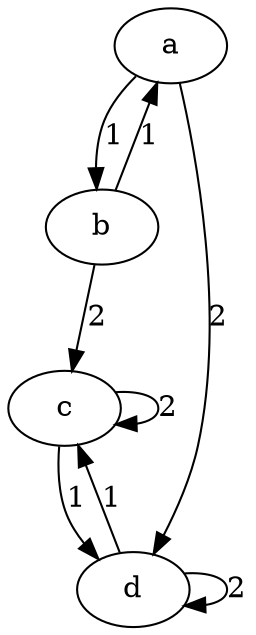 digraph AFD{
	a -> b[label="1"];
	a -> d[label="2"];
	b -> a[label="1"];
	b -> c[label="2"];
	c -> d[label="1"];
	c -> c[label="2"];
	d -> c[label="1"];
	d -> d[label="2"];
}